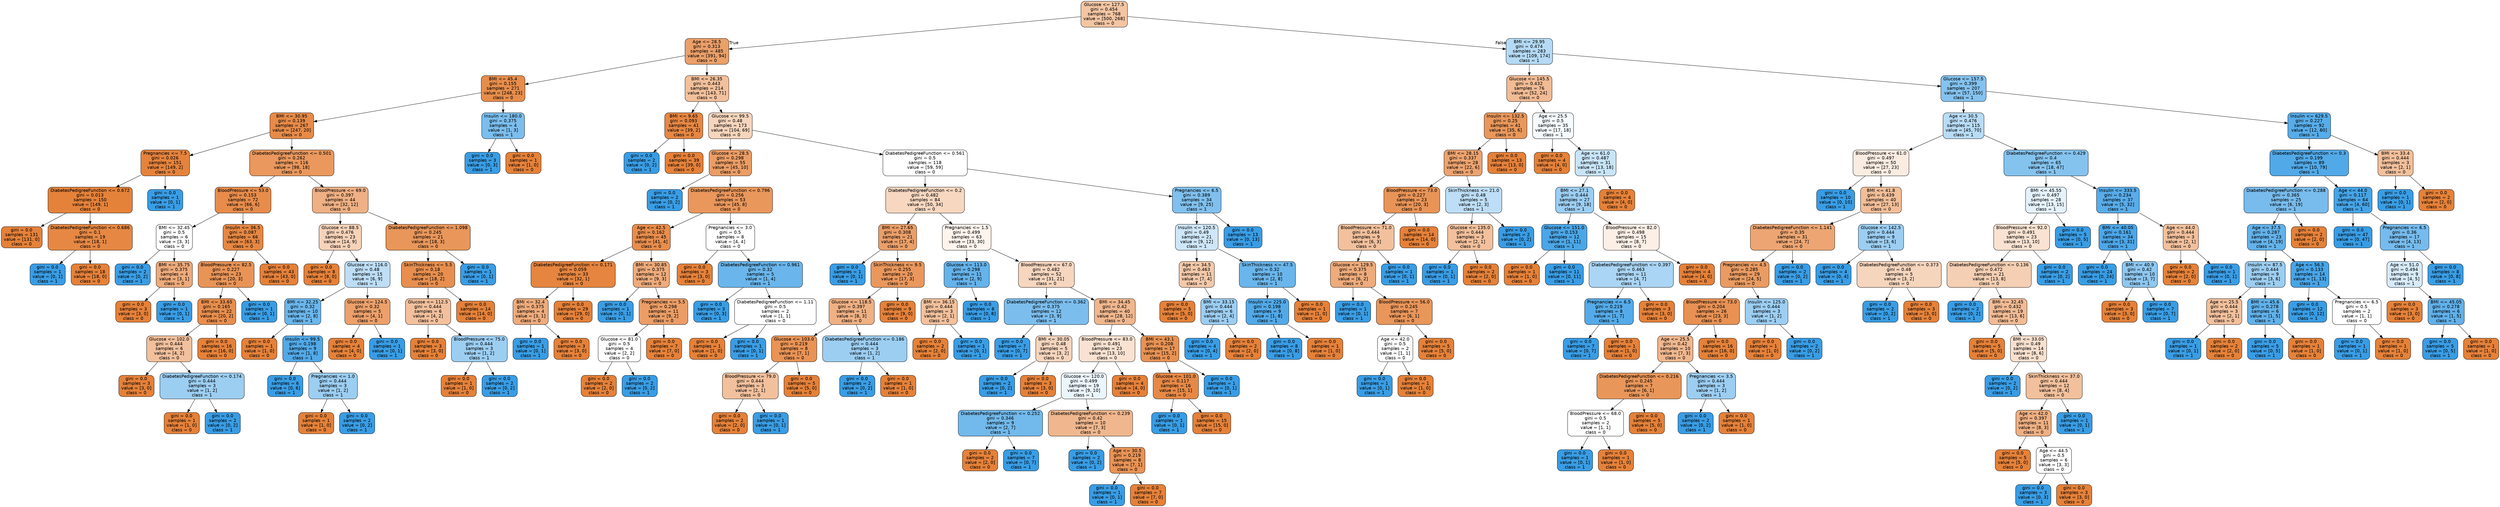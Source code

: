 digraph Tree {
node [shape=box, style="filled, rounded", color="black", fontname="helvetica"] ;
edge [fontname="helvetica"] ;
0 [label="Glucose <= 127.5\ngini = 0.454\nsamples = 768\nvalue = [500, 268]\nclass = 0", fillcolor="#f3c5a3"] ;
1 [label="Age <= 28.5\ngini = 0.313\nsamples = 485\nvalue = [391, 94]\nclass = 0", fillcolor="#eb9f69"] ;
0 -> 1 [labeldistance=2.5, labelangle=45, headlabel="True"] ;
2 [label="BMI <= 45.4\ngini = 0.155\nsamples = 271\nvalue = [248, 23]\nclass = 0", fillcolor="#e78d4b"] ;
1 -> 2 ;
3 [label="BMI <= 30.95\ngini = 0.139\nsamples = 267\nvalue = [247, 20]\nclass = 0", fillcolor="#e78b49"] ;
2 -> 3 ;
4 [label="Pregnancies <= 7.5\ngini = 0.026\nsamples = 151\nvalue = [149, 2]\nclass = 0", fillcolor="#e5833c"] ;
3 -> 4 ;
5 [label="DiabetesPedigreeFunction <= 0.672\ngini = 0.013\nsamples = 150\nvalue = [149, 1]\nclass = 0", fillcolor="#e5823a"] ;
4 -> 5 ;
6 [label="gini = 0.0\nsamples = 131\nvalue = [131, 0]\nclass = 0", fillcolor="#e58139"] ;
5 -> 6 ;
7 [label="DiabetesPedigreeFunction <= 0.686\ngini = 0.1\nsamples = 19\nvalue = [18, 1]\nclass = 0", fillcolor="#e68844"] ;
5 -> 7 ;
8 [label="gini = 0.0\nsamples = 1\nvalue = [0, 1]\nclass = 1", fillcolor="#399de5"] ;
7 -> 8 ;
9 [label="gini = 0.0\nsamples = 18\nvalue = [18, 0]\nclass = 0", fillcolor="#e58139"] ;
7 -> 9 ;
10 [label="gini = 0.0\nsamples = 1\nvalue = [0, 1]\nclass = 1", fillcolor="#399de5"] ;
4 -> 10 ;
11 [label="DiabetesPedigreeFunction <= 0.501\ngini = 0.262\nsamples = 116\nvalue = [98, 18]\nclass = 0", fillcolor="#ea985d"] ;
3 -> 11 ;
12 [label="BloodPressure <= 53.0\ngini = 0.153\nsamples = 72\nvalue = [66, 6]\nclass = 0", fillcolor="#e78c4b"] ;
11 -> 12 ;
13 [label="BMI <= 32.45\ngini = 0.5\nsamples = 6\nvalue = [3, 3]\nclass = 0", fillcolor="#ffffff"] ;
12 -> 13 ;
14 [label="gini = 0.0\nsamples = 2\nvalue = [0, 2]\nclass = 1", fillcolor="#399de5"] ;
13 -> 14 ;
15 [label="BMI <= 35.75\ngini = 0.375\nsamples = 4\nvalue = [3, 1]\nclass = 0", fillcolor="#eeab7b"] ;
13 -> 15 ;
16 [label="gini = 0.0\nsamples = 3\nvalue = [3, 0]\nclass = 0", fillcolor="#e58139"] ;
15 -> 16 ;
17 [label="gini = 0.0\nsamples = 1\nvalue = [0, 1]\nclass = 1", fillcolor="#399de5"] ;
15 -> 17 ;
18 [label="Insulin <= 36.5\ngini = 0.087\nsamples = 66\nvalue = [63, 3]\nclass = 0", fillcolor="#e68742"] ;
12 -> 18 ;
19 [label="BloodPressure <= 82.5\ngini = 0.227\nsamples = 23\nvalue = [20, 3]\nclass = 0", fillcolor="#e99457"] ;
18 -> 19 ;
20 [label="BMI <= 33.65\ngini = 0.165\nsamples = 22\nvalue = [20, 2]\nclass = 0", fillcolor="#e88e4d"] ;
19 -> 20 ;
21 [label="Glucose <= 102.0\ngini = 0.444\nsamples = 6\nvalue = [4, 2]\nclass = 0", fillcolor="#f2c09c"] ;
20 -> 21 ;
22 [label="gini = 0.0\nsamples = 3\nvalue = [3, 0]\nclass = 0", fillcolor="#e58139"] ;
21 -> 22 ;
23 [label="DiabetesPedigreeFunction <= 0.174\ngini = 0.444\nsamples = 3\nvalue = [1, 2]\nclass = 1", fillcolor="#9ccef2"] ;
21 -> 23 ;
24 [label="gini = 0.0\nsamples = 1\nvalue = [1, 0]\nclass = 0", fillcolor="#e58139"] ;
23 -> 24 ;
25 [label="gini = 0.0\nsamples = 2\nvalue = [0, 2]\nclass = 1", fillcolor="#399de5"] ;
23 -> 25 ;
26 [label="gini = 0.0\nsamples = 16\nvalue = [16, 0]\nclass = 0", fillcolor="#e58139"] ;
20 -> 26 ;
27 [label="gini = 0.0\nsamples = 1\nvalue = [0, 1]\nclass = 1", fillcolor="#399de5"] ;
19 -> 27 ;
28 [label="gini = 0.0\nsamples = 43\nvalue = [43, 0]\nclass = 0", fillcolor="#e58139"] ;
18 -> 28 ;
29 [label="BloodPressure <= 69.0\ngini = 0.397\nsamples = 44\nvalue = [32, 12]\nclass = 0", fillcolor="#efb083"] ;
11 -> 29 ;
30 [label="Glucose <= 88.5\ngini = 0.476\nsamples = 23\nvalue = [14, 9]\nclass = 0", fillcolor="#f6d2b8"] ;
29 -> 30 ;
31 [label="gini = 0.0\nsamples = 8\nvalue = [8, 0]\nclass = 0", fillcolor="#e58139"] ;
30 -> 31 ;
32 [label="Glucose <= 116.0\ngini = 0.48\nsamples = 15\nvalue = [6, 9]\nclass = 1", fillcolor="#bddef6"] ;
30 -> 32 ;
33 [label="BMI <= 32.25\ngini = 0.32\nsamples = 10\nvalue = [2, 8]\nclass = 1", fillcolor="#6ab6ec"] ;
32 -> 33 ;
34 [label="gini = 0.0\nsamples = 1\nvalue = [1, 0]\nclass = 0", fillcolor="#e58139"] ;
33 -> 34 ;
35 [label="Insulin <= 99.5\ngini = 0.198\nsamples = 9\nvalue = [1, 8]\nclass = 1", fillcolor="#52a9e8"] ;
33 -> 35 ;
36 [label="gini = 0.0\nsamples = 6\nvalue = [0, 6]\nclass = 1", fillcolor="#399de5"] ;
35 -> 36 ;
37 [label="Pregnancies <= 1.0\ngini = 0.444\nsamples = 3\nvalue = [1, 2]\nclass = 1", fillcolor="#9ccef2"] ;
35 -> 37 ;
38 [label="gini = 0.0\nsamples = 1\nvalue = [1, 0]\nclass = 0", fillcolor="#e58139"] ;
37 -> 38 ;
39 [label="gini = 0.0\nsamples = 2\nvalue = [0, 2]\nclass = 1", fillcolor="#399de5"] ;
37 -> 39 ;
40 [label="Glucose <= 124.5\ngini = 0.32\nsamples = 5\nvalue = [4, 1]\nclass = 0", fillcolor="#eca06a"] ;
32 -> 40 ;
41 [label="gini = 0.0\nsamples = 4\nvalue = [4, 0]\nclass = 0", fillcolor="#e58139"] ;
40 -> 41 ;
42 [label="gini = 0.0\nsamples = 1\nvalue = [0, 1]\nclass = 1", fillcolor="#399de5"] ;
40 -> 42 ;
43 [label="DiabetesPedigreeFunction <= 1.098\ngini = 0.245\nsamples = 21\nvalue = [18, 3]\nclass = 0", fillcolor="#e9965a"] ;
29 -> 43 ;
44 [label="SkinThickness <= 5.5\ngini = 0.18\nsamples = 20\nvalue = [18, 2]\nclass = 0", fillcolor="#e88f4f"] ;
43 -> 44 ;
45 [label="Glucose <= 112.5\ngini = 0.444\nsamples = 6\nvalue = [4, 2]\nclass = 0", fillcolor="#f2c09c"] ;
44 -> 45 ;
46 [label="gini = 0.0\nsamples = 3\nvalue = [3, 0]\nclass = 0", fillcolor="#e58139"] ;
45 -> 46 ;
47 [label="BloodPressure <= 75.0\ngini = 0.444\nsamples = 3\nvalue = [1, 2]\nclass = 1", fillcolor="#9ccef2"] ;
45 -> 47 ;
48 [label="gini = 0.0\nsamples = 1\nvalue = [1, 0]\nclass = 0", fillcolor="#e58139"] ;
47 -> 48 ;
49 [label="gini = 0.0\nsamples = 2\nvalue = [0, 2]\nclass = 1", fillcolor="#399de5"] ;
47 -> 49 ;
50 [label="gini = 0.0\nsamples = 14\nvalue = [14, 0]\nclass = 0", fillcolor="#e58139"] ;
44 -> 50 ;
51 [label="gini = 0.0\nsamples = 1\nvalue = [0, 1]\nclass = 1", fillcolor="#399de5"] ;
43 -> 51 ;
52 [label="Insulin <= 180.0\ngini = 0.375\nsamples = 4\nvalue = [1, 3]\nclass = 1", fillcolor="#7bbeee"] ;
2 -> 52 ;
53 [label="gini = 0.0\nsamples = 3\nvalue = [0, 3]\nclass = 1", fillcolor="#399de5"] ;
52 -> 53 ;
54 [label="gini = 0.0\nsamples = 1\nvalue = [1, 0]\nclass = 0", fillcolor="#e58139"] ;
52 -> 54 ;
55 [label="BMI <= 26.35\ngini = 0.443\nsamples = 214\nvalue = [143, 71]\nclass = 0", fillcolor="#f2c09b"] ;
1 -> 55 ;
56 [label="BMI <= 9.65\ngini = 0.093\nsamples = 41\nvalue = [39, 2]\nclass = 0", fillcolor="#e68743"] ;
55 -> 56 ;
57 [label="gini = 0.0\nsamples = 2\nvalue = [0, 2]\nclass = 1", fillcolor="#399de5"] ;
56 -> 57 ;
58 [label="gini = 0.0\nsamples = 39\nvalue = [39, 0]\nclass = 0", fillcolor="#e58139"] ;
56 -> 58 ;
59 [label="Glucose <= 99.5\ngini = 0.48\nsamples = 173\nvalue = [104, 69]\nclass = 0", fillcolor="#f6d5bc"] ;
55 -> 59 ;
60 [label="Glucose <= 28.5\ngini = 0.298\nsamples = 55\nvalue = [45, 10]\nclass = 0", fillcolor="#eb9d65"] ;
59 -> 60 ;
61 [label="gini = 0.0\nsamples = 2\nvalue = [0, 2]\nclass = 1", fillcolor="#399de5"] ;
60 -> 61 ;
62 [label="DiabetesPedigreeFunction <= 0.796\ngini = 0.256\nsamples = 53\nvalue = [45, 8]\nclass = 0", fillcolor="#ea975c"] ;
60 -> 62 ;
63 [label="Age <= 42.5\ngini = 0.162\nsamples = 45\nvalue = [41, 4]\nclass = 0", fillcolor="#e88d4c"] ;
62 -> 63 ;
64 [label="DiabetesPedigreeFunction <= 0.171\ngini = 0.059\nsamples = 33\nvalue = [32, 1]\nclass = 0", fillcolor="#e6853f"] ;
63 -> 64 ;
65 [label="BMI <= 32.4\ngini = 0.375\nsamples = 4\nvalue = [3, 1]\nclass = 0", fillcolor="#eeab7b"] ;
64 -> 65 ;
66 [label="gini = 0.0\nsamples = 1\nvalue = [0, 1]\nclass = 1", fillcolor="#399de5"] ;
65 -> 66 ;
67 [label="gini = 0.0\nsamples = 3\nvalue = [3, 0]\nclass = 0", fillcolor="#e58139"] ;
65 -> 67 ;
68 [label="gini = 0.0\nsamples = 29\nvalue = [29, 0]\nclass = 0", fillcolor="#e58139"] ;
64 -> 68 ;
69 [label="BMI <= 30.85\ngini = 0.375\nsamples = 12\nvalue = [9, 3]\nclass = 0", fillcolor="#eeab7b"] ;
63 -> 69 ;
70 [label="gini = 0.0\nsamples = 1\nvalue = [0, 1]\nclass = 1", fillcolor="#399de5"] ;
69 -> 70 ;
71 [label="Pregnancies <= 5.5\ngini = 0.298\nsamples = 11\nvalue = [9, 2]\nclass = 0", fillcolor="#eb9d65"] ;
69 -> 71 ;
72 [label="Glucose <= 81.0\ngini = 0.5\nsamples = 4\nvalue = [2, 2]\nclass = 0", fillcolor="#ffffff"] ;
71 -> 72 ;
73 [label="gini = 0.0\nsamples = 2\nvalue = [2, 0]\nclass = 0", fillcolor="#e58139"] ;
72 -> 73 ;
74 [label="gini = 0.0\nsamples = 2\nvalue = [0, 2]\nclass = 1", fillcolor="#399de5"] ;
72 -> 74 ;
75 [label="gini = 0.0\nsamples = 7\nvalue = [7, 0]\nclass = 0", fillcolor="#e58139"] ;
71 -> 75 ;
76 [label="Pregnancies <= 3.0\ngini = 0.5\nsamples = 8\nvalue = [4, 4]\nclass = 0", fillcolor="#ffffff"] ;
62 -> 76 ;
77 [label="gini = 0.0\nsamples = 3\nvalue = [3, 0]\nclass = 0", fillcolor="#e58139"] ;
76 -> 77 ;
78 [label="DiabetesPedigreeFunction <= 0.961\ngini = 0.32\nsamples = 5\nvalue = [1, 4]\nclass = 1", fillcolor="#6ab6ec"] ;
76 -> 78 ;
79 [label="gini = 0.0\nsamples = 3\nvalue = [0, 3]\nclass = 1", fillcolor="#399de5"] ;
78 -> 79 ;
80 [label="DiabetesPedigreeFunction <= 1.11\ngini = 0.5\nsamples = 2\nvalue = [1, 1]\nclass = 0", fillcolor="#ffffff"] ;
78 -> 80 ;
81 [label="gini = 0.0\nsamples = 1\nvalue = [1, 0]\nclass = 0", fillcolor="#e58139"] ;
80 -> 81 ;
82 [label="gini = 0.0\nsamples = 1\nvalue = [0, 1]\nclass = 1", fillcolor="#399de5"] ;
80 -> 82 ;
83 [label="DiabetesPedigreeFunction <= 0.561\ngini = 0.5\nsamples = 118\nvalue = [59, 59]\nclass = 0", fillcolor="#ffffff"] ;
59 -> 83 ;
84 [label="DiabetesPedigreeFunction <= 0.2\ngini = 0.482\nsamples = 84\nvalue = [50, 34]\nclass = 0", fillcolor="#f7d7c0"] ;
83 -> 84 ;
85 [label="BMI <= 27.65\ngini = 0.308\nsamples = 21\nvalue = [17, 4]\nclass = 0", fillcolor="#eb9f68"] ;
84 -> 85 ;
86 [label="gini = 0.0\nsamples = 1\nvalue = [0, 1]\nclass = 1", fillcolor="#399de5"] ;
85 -> 86 ;
87 [label="SkinThickness <= 9.5\ngini = 0.255\nsamples = 20\nvalue = [17, 3]\nclass = 0", fillcolor="#ea975c"] ;
85 -> 87 ;
88 [label="Glucose <= 118.5\ngini = 0.397\nsamples = 11\nvalue = [8, 3]\nclass = 0", fillcolor="#efb083"] ;
87 -> 88 ;
89 [label="Glucose <= 103.0\ngini = 0.219\nsamples = 8\nvalue = [7, 1]\nclass = 0", fillcolor="#e99355"] ;
88 -> 89 ;
90 [label="BloodPressure <= 79.0\ngini = 0.444\nsamples = 3\nvalue = [2, 1]\nclass = 0", fillcolor="#f2c09c"] ;
89 -> 90 ;
91 [label="gini = 0.0\nsamples = 2\nvalue = [2, 0]\nclass = 0", fillcolor="#e58139"] ;
90 -> 91 ;
92 [label="gini = 0.0\nsamples = 1\nvalue = [0, 1]\nclass = 1", fillcolor="#399de5"] ;
90 -> 92 ;
93 [label="gini = 0.0\nsamples = 5\nvalue = [5, 0]\nclass = 0", fillcolor="#e58139"] ;
89 -> 93 ;
94 [label="DiabetesPedigreeFunction <= 0.186\ngini = 0.444\nsamples = 3\nvalue = [1, 2]\nclass = 1", fillcolor="#9ccef2"] ;
88 -> 94 ;
95 [label="gini = 0.0\nsamples = 2\nvalue = [0, 2]\nclass = 1", fillcolor="#399de5"] ;
94 -> 95 ;
96 [label="gini = 0.0\nsamples = 1\nvalue = [1, 0]\nclass = 0", fillcolor="#e58139"] ;
94 -> 96 ;
97 [label="gini = 0.0\nsamples = 9\nvalue = [9, 0]\nclass = 0", fillcolor="#e58139"] ;
87 -> 97 ;
98 [label="Pregnancies <= 1.5\ngini = 0.499\nsamples = 63\nvalue = [33, 30]\nclass = 0", fillcolor="#fdf4ed"] ;
84 -> 98 ;
99 [label="Glucose <= 113.0\ngini = 0.298\nsamples = 11\nvalue = [2, 9]\nclass = 1", fillcolor="#65b3eb"] ;
98 -> 99 ;
100 [label="BMI <= 36.15\ngini = 0.444\nsamples = 3\nvalue = [2, 1]\nclass = 0", fillcolor="#f2c09c"] ;
99 -> 100 ;
101 [label="gini = 0.0\nsamples = 2\nvalue = [2, 0]\nclass = 0", fillcolor="#e58139"] ;
100 -> 101 ;
102 [label="gini = 0.0\nsamples = 1\nvalue = [0, 1]\nclass = 1", fillcolor="#399de5"] ;
100 -> 102 ;
103 [label="gini = 0.0\nsamples = 8\nvalue = [0, 8]\nclass = 1", fillcolor="#399de5"] ;
99 -> 103 ;
104 [label="BloodPressure <= 67.0\ngini = 0.482\nsamples = 52\nvalue = [31, 21]\nclass = 0", fillcolor="#f7d6bf"] ;
98 -> 104 ;
105 [label="DiabetesPedigreeFunction <= 0.362\ngini = 0.375\nsamples = 12\nvalue = [3, 9]\nclass = 1", fillcolor="#7bbeee"] ;
104 -> 105 ;
106 [label="gini = 0.0\nsamples = 7\nvalue = [0, 7]\nclass = 1", fillcolor="#399de5"] ;
105 -> 106 ;
107 [label="BMI <= 30.05\ngini = 0.48\nsamples = 5\nvalue = [3, 2]\nclass = 0", fillcolor="#f6d5bd"] ;
105 -> 107 ;
108 [label="gini = 0.0\nsamples = 2\nvalue = [0, 2]\nclass = 1", fillcolor="#399de5"] ;
107 -> 108 ;
109 [label="gini = 0.0\nsamples = 3\nvalue = [3, 0]\nclass = 0", fillcolor="#e58139"] ;
107 -> 109 ;
110 [label="BMI <= 34.45\ngini = 0.42\nsamples = 40\nvalue = [28, 12]\nclass = 0", fillcolor="#f0b78e"] ;
104 -> 110 ;
111 [label="BloodPressure <= 83.0\ngini = 0.491\nsamples = 23\nvalue = [13, 10]\nclass = 0", fillcolor="#f9e2d1"] ;
110 -> 111 ;
112 [label="Glucose <= 120.0\ngini = 0.499\nsamples = 19\nvalue = [9, 10]\nclass = 1", fillcolor="#ebf5fc"] ;
111 -> 112 ;
113 [label="DiabetesPedigreeFunction <= 0.252\ngini = 0.346\nsamples = 9\nvalue = [2, 7]\nclass = 1", fillcolor="#72b9ec"] ;
112 -> 113 ;
114 [label="gini = 0.0\nsamples = 2\nvalue = [2, 0]\nclass = 0", fillcolor="#e58139"] ;
113 -> 114 ;
115 [label="gini = 0.0\nsamples = 7\nvalue = [0, 7]\nclass = 1", fillcolor="#399de5"] ;
113 -> 115 ;
116 [label="DiabetesPedigreeFunction <= 0.239\ngini = 0.42\nsamples = 10\nvalue = [7, 3]\nclass = 0", fillcolor="#f0b78e"] ;
112 -> 116 ;
117 [label="gini = 0.0\nsamples = 2\nvalue = [0, 2]\nclass = 1", fillcolor="#399de5"] ;
116 -> 117 ;
118 [label="Age <= 30.5\ngini = 0.219\nsamples = 8\nvalue = [7, 1]\nclass = 0", fillcolor="#e99355"] ;
116 -> 118 ;
119 [label="gini = 0.0\nsamples = 1\nvalue = [0, 1]\nclass = 1", fillcolor="#399de5"] ;
118 -> 119 ;
120 [label="gini = 0.0\nsamples = 7\nvalue = [7, 0]\nclass = 0", fillcolor="#e58139"] ;
118 -> 120 ;
121 [label="gini = 0.0\nsamples = 4\nvalue = [4, 0]\nclass = 0", fillcolor="#e58139"] ;
111 -> 121 ;
122 [label="BMI <= 43.1\ngini = 0.208\nsamples = 17\nvalue = [15, 2]\nclass = 0", fillcolor="#e89253"] ;
110 -> 122 ;
123 [label="Glucose <= 101.0\ngini = 0.117\nsamples = 16\nvalue = [15, 1]\nclass = 0", fillcolor="#e78946"] ;
122 -> 123 ;
124 [label="gini = 0.0\nsamples = 1\nvalue = [0, 1]\nclass = 1", fillcolor="#399de5"] ;
123 -> 124 ;
125 [label="gini = 0.0\nsamples = 15\nvalue = [15, 0]\nclass = 0", fillcolor="#e58139"] ;
123 -> 125 ;
126 [label="gini = 0.0\nsamples = 1\nvalue = [0, 1]\nclass = 1", fillcolor="#399de5"] ;
122 -> 126 ;
127 [label="Pregnancies <= 6.5\ngini = 0.389\nsamples = 34\nvalue = [9, 25]\nclass = 1", fillcolor="#80c0ee"] ;
83 -> 127 ;
128 [label="Insulin <= 120.5\ngini = 0.49\nsamples = 21\nvalue = [9, 12]\nclass = 1", fillcolor="#cee6f8"] ;
127 -> 128 ;
129 [label="Age <= 34.5\ngini = 0.463\nsamples = 11\nvalue = [7, 4]\nclass = 0", fillcolor="#f4c9aa"] ;
128 -> 129 ;
130 [label="gini = 0.0\nsamples = 5\nvalue = [5, 0]\nclass = 0", fillcolor="#e58139"] ;
129 -> 130 ;
131 [label="BMI <= 33.15\ngini = 0.444\nsamples = 6\nvalue = [2, 4]\nclass = 1", fillcolor="#9ccef2"] ;
129 -> 131 ;
132 [label="gini = 0.0\nsamples = 4\nvalue = [0, 4]\nclass = 1", fillcolor="#399de5"] ;
131 -> 132 ;
133 [label="gini = 0.0\nsamples = 2\nvalue = [2, 0]\nclass = 0", fillcolor="#e58139"] ;
131 -> 133 ;
134 [label="SkinThickness <= 47.5\ngini = 0.32\nsamples = 10\nvalue = [2, 8]\nclass = 1", fillcolor="#6ab6ec"] ;
128 -> 134 ;
135 [label="Insulin <= 225.0\ngini = 0.198\nsamples = 9\nvalue = [1, 8]\nclass = 1", fillcolor="#52a9e8"] ;
134 -> 135 ;
136 [label="gini = 0.0\nsamples = 8\nvalue = [0, 8]\nclass = 1", fillcolor="#399de5"] ;
135 -> 136 ;
137 [label="gini = 0.0\nsamples = 1\nvalue = [1, 0]\nclass = 0", fillcolor="#e58139"] ;
135 -> 137 ;
138 [label="gini = 0.0\nsamples = 1\nvalue = [1, 0]\nclass = 0", fillcolor="#e58139"] ;
134 -> 138 ;
139 [label="gini = 0.0\nsamples = 13\nvalue = [0, 13]\nclass = 1", fillcolor="#399de5"] ;
127 -> 139 ;
140 [label="BMI <= 29.95\ngini = 0.474\nsamples = 283\nvalue = [109, 174]\nclass = 1", fillcolor="#b5daf5"] ;
0 -> 140 [labeldistance=2.5, labelangle=-45, headlabel="False"] ;
141 [label="Glucose <= 145.5\ngini = 0.432\nsamples = 76\nvalue = [52, 24]\nclass = 0", fillcolor="#f1bb94"] ;
140 -> 141 ;
142 [label="Insulin <= 132.5\ngini = 0.25\nsamples = 41\nvalue = [35, 6]\nclass = 0", fillcolor="#e9975b"] ;
141 -> 142 ;
143 [label="BMI <= 28.15\ngini = 0.337\nsamples = 28\nvalue = [22, 6]\nclass = 0", fillcolor="#eca36f"] ;
142 -> 143 ;
144 [label="BloodPressure <= 73.0\ngini = 0.227\nsamples = 23\nvalue = [20, 3]\nclass = 0", fillcolor="#e99457"] ;
143 -> 144 ;
145 [label="BloodPressure <= 71.0\ngini = 0.444\nsamples = 9\nvalue = [6, 3]\nclass = 0", fillcolor="#f2c09c"] ;
144 -> 145 ;
146 [label="Glucose <= 129.5\ngini = 0.375\nsamples = 8\nvalue = [6, 2]\nclass = 0", fillcolor="#eeab7b"] ;
145 -> 146 ;
147 [label="gini = 0.0\nsamples = 1\nvalue = [0, 1]\nclass = 1", fillcolor="#399de5"] ;
146 -> 147 ;
148 [label="BloodPressure <= 56.0\ngini = 0.245\nsamples = 7\nvalue = [6, 1]\nclass = 0", fillcolor="#e9965a"] ;
146 -> 148 ;
149 [label="Age <= 42.0\ngini = 0.5\nsamples = 2\nvalue = [1, 1]\nclass = 0", fillcolor="#ffffff"] ;
148 -> 149 ;
150 [label="gini = 0.0\nsamples = 1\nvalue = [0, 1]\nclass = 1", fillcolor="#399de5"] ;
149 -> 150 ;
151 [label="gini = 0.0\nsamples = 1\nvalue = [1, 0]\nclass = 0", fillcolor="#e58139"] ;
149 -> 151 ;
152 [label="gini = 0.0\nsamples = 5\nvalue = [5, 0]\nclass = 0", fillcolor="#e58139"] ;
148 -> 152 ;
153 [label="gini = 0.0\nsamples = 1\nvalue = [0, 1]\nclass = 1", fillcolor="#399de5"] ;
145 -> 153 ;
154 [label="gini = 0.0\nsamples = 14\nvalue = [14, 0]\nclass = 0", fillcolor="#e58139"] ;
144 -> 154 ;
155 [label="SkinThickness <= 21.0\ngini = 0.48\nsamples = 5\nvalue = [2, 3]\nclass = 1", fillcolor="#bddef6"] ;
143 -> 155 ;
156 [label="Glucose <= 135.0\ngini = 0.444\nsamples = 3\nvalue = [2, 1]\nclass = 0", fillcolor="#f2c09c"] ;
155 -> 156 ;
157 [label="gini = 0.0\nsamples = 1\nvalue = [0, 1]\nclass = 1", fillcolor="#399de5"] ;
156 -> 157 ;
158 [label="gini = 0.0\nsamples = 2\nvalue = [2, 0]\nclass = 0", fillcolor="#e58139"] ;
156 -> 158 ;
159 [label="gini = 0.0\nsamples = 2\nvalue = [0, 2]\nclass = 1", fillcolor="#399de5"] ;
155 -> 159 ;
160 [label="gini = 0.0\nsamples = 13\nvalue = [13, 0]\nclass = 0", fillcolor="#e58139"] ;
142 -> 160 ;
161 [label="Age <= 25.5\ngini = 0.5\nsamples = 35\nvalue = [17, 18]\nclass = 1", fillcolor="#f4fafe"] ;
141 -> 161 ;
162 [label="gini = 0.0\nsamples = 4\nvalue = [4, 0]\nclass = 0", fillcolor="#e58139"] ;
161 -> 162 ;
163 [label="Age <= 61.0\ngini = 0.487\nsamples = 31\nvalue = [13, 18]\nclass = 1", fillcolor="#c8e4f8"] ;
161 -> 163 ;
164 [label="BMI <= 27.1\ngini = 0.444\nsamples = 27\nvalue = [9, 18]\nclass = 1", fillcolor="#9ccef2"] ;
163 -> 164 ;
165 [label="Glucose <= 151.0\ngini = 0.153\nsamples = 12\nvalue = [1, 11]\nclass = 1", fillcolor="#4ba6e7"] ;
164 -> 165 ;
166 [label="gini = 0.0\nsamples = 1\nvalue = [1, 0]\nclass = 0", fillcolor="#e58139"] ;
165 -> 166 ;
167 [label="gini = 0.0\nsamples = 11\nvalue = [0, 11]\nclass = 1", fillcolor="#399de5"] ;
165 -> 167 ;
168 [label="BloodPressure <= 82.0\ngini = 0.498\nsamples = 15\nvalue = [8, 7]\nclass = 0", fillcolor="#fcefe6"] ;
164 -> 168 ;
169 [label="DiabetesPedigreeFunction <= 0.397\ngini = 0.463\nsamples = 11\nvalue = [4, 7]\nclass = 1", fillcolor="#aad5f4"] ;
168 -> 169 ;
170 [label="Pregnancies <= 6.5\ngini = 0.219\nsamples = 8\nvalue = [1, 7]\nclass = 1", fillcolor="#55abe9"] ;
169 -> 170 ;
171 [label="gini = 0.0\nsamples = 7\nvalue = [0, 7]\nclass = 1", fillcolor="#399de5"] ;
170 -> 171 ;
172 [label="gini = 0.0\nsamples = 1\nvalue = [1, 0]\nclass = 0", fillcolor="#e58139"] ;
170 -> 172 ;
173 [label="gini = 0.0\nsamples = 3\nvalue = [3, 0]\nclass = 0", fillcolor="#e58139"] ;
169 -> 173 ;
174 [label="gini = 0.0\nsamples = 4\nvalue = [4, 0]\nclass = 0", fillcolor="#e58139"] ;
168 -> 174 ;
175 [label="gini = 0.0\nsamples = 4\nvalue = [4, 0]\nclass = 0", fillcolor="#e58139"] ;
163 -> 175 ;
176 [label="Glucose <= 157.5\ngini = 0.399\nsamples = 207\nvalue = [57, 150]\nclass = 1", fillcolor="#84c2ef"] ;
140 -> 176 ;
177 [label="Age <= 30.5\ngini = 0.476\nsamples = 115\nvalue = [45, 70]\nclass = 1", fillcolor="#b8dcf6"] ;
176 -> 177 ;
178 [label="BloodPressure <= 61.0\ngini = 0.497\nsamples = 50\nvalue = [27, 23]\nclass = 0", fillcolor="#fbece2"] ;
177 -> 178 ;
179 [label="gini = 0.0\nsamples = 10\nvalue = [0, 10]\nclass = 1", fillcolor="#399de5"] ;
178 -> 179 ;
180 [label="BMI <= 41.8\ngini = 0.439\nsamples = 40\nvalue = [27, 13]\nclass = 0", fillcolor="#f2be98"] ;
178 -> 180 ;
181 [label="DiabetesPedigreeFunction <= 1.141\ngini = 0.35\nsamples = 31\nvalue = [24, 7]\nclass = 0", fillcolor="#eda673"] ;
180 -> 181 ;
182 [label="Pregnancies <= 4.5\ngini = 0.285\nsamples = 29\nvalue = [24, 5]\nclass = 0", fillcolor="#ea9b62"] ;
181 -> 182 ;
183 [label="BloodPressure <= 73.0\ngini = 0.204\nsamples = 26\nvalue = [23, 3]\nclass = 0", fillcolor="#e89153"] ;
182 -> 183 ;
184 [label="Age <= 25.5\ngini = 0.42\nsamples = 10\nvalue = [7, 3]\nclass = 0", fillcolor="#f0b78e"] ;
183 -> 184 ;
185 [label="DiabetesPedigreeFunction <= 0.216\ngini = 0.245\nsamples = 7\nvalue = [6, 1]\nclass = 0", fillcolor="#e9965a"] ;
184 -> 185 ;
186 [label="BloodPressure <= 68.0\ngini = 0.5\nsamples = 2\nvalue = [1, 1]\nclass = 0", fillcolor="#ffffff"] ;
185 -> 186 ;
187 [label="gini = 0.0\nsamples = 1\nvalue = [0, 1]\nclass = 1", fillcolor="#399de5"] ;
186 -> 187 ;
188 [label="gini = 0.0\nsamples = 1\nvalue = [1, 0]\nclass = 0", fillcolor="#e58139"] ;
186 -> 188 ;
189 [label="gini = 0.0\nsamples = 5\nvalue = [5, 0]\nclass = 0", fillcolor="#e58139"] ;
185 -> 189 ;
190 [label="Pregnancies <= 3.5\ngini = 0.444\nsamples = 3\nvalue = [1, 2]\nclass = 1", fillcolor="#9ccef2"] ;
184 -> 190 ;
191 [label="gini = 0.0\nsamples = 2\nvalue = [0, 2]\nclass = 1", fillcolor="#399de5"] ;
190 -> 191 ;
192 [label="gini = 0.0\nsamples = 1\nvalue = [1, 0]\nclass = 0", fillcolor="#e58139"] ;
190 -> 192 ;
193 [label="gini = 0.0\nsamples = 16\nvalue = [16, 0]\nclass = 0", fillcolor="#e58139"] ;
183 -> 193 ;
194 [label="Insulin <= 125.0\ngini = 0.444\nsamples = 3\nvalue = [1, 2]\nclass = 1", fillcolor="#9ccef2"] ;
182 -> 194 ;
195 [label="gini = 0.0\nsamples = 1\nvalue = [1, 0]\nclass = 0", fillcolor="#e58139"] ;
194 -> 195 ;
196 [label="gini = 0.0\nsamples = 2\nvalue = [0, 2]\nclass = 1", fillcolor="#399de5"] ;
194 -> 196 ;
197 [label="gini = 0.0\nsamples = 2\nvalue = [0, 2]\nclass = 1", fillcolor="#399de5"] ;
181 -> 197 ;
198 [label="Glucose <= 142.5\ngini = 0.444\nsamples = 9\nvalue = [3, 6]\nclass = 1", fillcolor="#9ccef2"] ;
180 -> 198 ;
199 [label="gini = 0.0\nsamples = 4\nvalue = [0, 4]\nclass = 1", fillcolor="#399de5"] ;
198 -> 199 ;
200 [label="DiabetesPedigreeFunction <= 0.373\ngini = 0.48\nsamples = 5\nvalue = [3, 2]\nclass = 0", fillcolor="#f6d5bd"] ;
198 -> 200 ;
201 [label="gini = 0.0\nsamples = 2\nvalue = [0, 2]\nclass = 1", fillcolor="#399de5"] ;
200 -> 201 ;
202 [label="gini = 0.0\nsamples = 3\nvalue = [3, 0]\nclass = 0", fillcolor="#e58139"] ;
200 -> 202 ;
203 [label="DiabetesPedigreeFunction <= 0.429\ngini = 0.4\nsamples = 65\nvalue = [18, 47]\nclass = 1", fillcolor="#85c3ef"] ;
177 -> 203 ;
204 [label="BMI <= 45.55\ngini = 0.497\nsamples = 28\nvalue = [13, 15]\nclass = 1", fillcolor="#e5f2fc"] ;
203 -> 204 ;
205 [label="BloodPressure <= 92.0\ngini = 0.491\nsamples = 23\nvalue = [13, 10]\nclass = 0", fillcolor="#f9e2d1"] ;
204 -> 205 ;
206 [label="DiabetesPedigreeFunction <= 0.136\ngini = 0.472\nsamples = 21\nvalue = [13, 8]\nclass = 0", fillcolor="#f5cfb3"] ;
205 -> 206 ;
207 [label="gini = 0.0\nsamples = 2\nvalue = [0, 2]\nclass = 1", fillcolor="#399de5"] ;
206 -> 207 ;
208 [label="BMI <= 32.45\ngini = 0.432\nsamples = 19\nvalue = [13, 6]\nclass = 0", fillcolor="#f1bb94"] ;
206 -> 208 ;
209 [label="gini = 0.0\nsamples = 5\nvalue = [5, 0]\nclass = 0", fillcolor="#e58139"] ;
208 -> 209 ;
210 [label="BMI <= 33.05\ngini = 0.49\nsamples = 14\nvalue = [8, 6]\nclass = 0", fillcolor="#f8e0ce"] ;
208 -> 210 ;
211 [label="gini = 0.0\nsamples = 2\nvalue = [0, 2]\nclass = 1", fillcolor="#399de5"] ;
210 -> 211 ;
212 [label="SkinThickness <= 37.0\ngini = 0.444\nsamples = 12\nvalue = [8, 4]\nclass = 0", fillcolor="#f2c09c"] ;
210 -> 212 ;
213 [label="Age <= 42.0\ngini = 0.397\nsamples = 11\nvalue = [8, 3]\nclass = 0", fillcolor="#efb083"] ;
212 -> 213 ;
214 [label="gini = 0.0\nsamples = 5\nvalue = [5, 0]\nclass = 0", fillcolor="#e58139"] ;
213 -> 214 ;
215 [label="Age <= 44.5\ngini = 0.5\nsamples = 6\nvalue = [3, 3]\nclass = 0", fillcolor="#ffffff"] ;
213 -> 215 ;
216 [label="gini = 0.0\nsamples = 3\nvalue = [0, 3]\nclass = 1", fillcolor="#399de5"] ;
215 -> 216 ;
217 [label="gini = 0.0\nsamples = 3\nvalue = [3, 0]\nclass = 0", fillcolor="#e58139"] ;
215 -> 217 ;
218 [label="gini = 0.0\nsamples = 1\nvalue = [0, 1]\nclass = 1", fillcolor="#399de5"] ;
212 -> 218 ;
219 [label="gini = 0.0\nsamples = 2\nvalue = [0, 2]\nclass = 1", fillcolor="#399de5"] ;
205 -> 219 ;
220 [label="gini = 0.0\nsamples = 5\nvalue = [0, 5]\nclass = 1", fillcolor="#399de5"] ;
204 -> 220 ;
221 [label="Insulin <= 333.5\ngini = 0.234\nsamples = 37\nvalue = [5, 32]\nclass = 1", fillcolor="#58ace9"] ;
203 -> 221 ;
222 [label="BMI <= 40.05\ngini = 0.161\nsamples = 34\nvalue = [3, 31]\nclass = 1", fillcolor="#4ca6e8"] ;
221 -> 222 ;
223 [label="gini = 0.0\nsamples = 24\nvalue = [0, 24]\nclass = 1", fillcolor="#399de5"] ;
222 -> 223 ;
224 [label="BMI <= 40.9\ngini = 0.42\nsamples = 10\nvalue = [3, 7]\nclass = 1", fillcolor="#8ec7f0"] ;
222 -> 224 ;
225 [label="gini = 0.0\nsamples = 3\nvalue = [3, 0]\nclass = 0", fillcolor="#e58139"] ;
224 -> 225 ;
226 [label="gini = 0.0\nsamples = 7\nvalue = [0, 7]\nclass = 1", fillcolor="#399de5"] ;
224 -> 226 ;
227 [label="Age <= 44.0\ngini = 0.444\nsamples = 3\nvalue = [2, 1]\nclass = 0", fillcolor="#f2c09c"] ;
221 -> 227 ;
228 [label="gini = 0.0\nsamples = 2\nvalue = [2, 0]\nclass = 0", fillcolor="#e58139"] ;
227 -> 228 ;
229 [label="gini = 0.0\nsamples = 1\nvalue = [0, 1]\nclass = 1", fillcolor="#399de5"] ;
227 -> 229 ;
230 [label="Insulin <= 629.5\ngini = 0.227\nsamples = 92\nvalue = [12, 80]\nclass = 1", fillcolor="#57ace9"] ;
176 -> 230 ;
231 [label="DiabetesPedigreeFunction <= 0.3\ngini = 0.199\nsamples = 89\nvalue = [10, 79]\nclass = 1", fillcolor="#52a9e8"] ;
230 -> 231 ;
232 [label="DiabetesPedigreeFunction <= 0.288\ngini = 0.365\nsamples = 25\nvalue = [6, 19]\nclass = 1", fillcolor="#78bced"] ;
231 -> 232 ;
233 [label="Age <= 37.5\ngini = 0.287\nsamples = 23\nvalue = [4, 19]\nclass = 1", fillcolor="#63b2ea"] ;
232 -> 233 ;
234 [label="Insulin <= 87.5\ngini = 0.444\nsamples = 9\nvalue = [3, 6]\nclass = 1", fillcolor="#9ccef2"] ;
233 -> 234 ;
235 [label="Age <= 25.5\ngini = 0.444\nsamples = 3\nvalue = [2, 1]\nclass = 0", fillcolor="#f2c09c"] ;
234 -> 235 ;
236 [label="gini = 0.0\nsamples = 1\nvalue = [0, 1]\nclass = 1", fillcolor="#399de5"] ;
235 -> 236 ;
237 [label="gini = 0.0\nsamples = 2\nvalue = [2, 0]\nclass = 0", fillcolor="#e58139"] ;
235 -> 237 ;
238 [label="BMI <= 45.6\ngini = 0.278\nsamples = 6\nvalue = [1, 5]\nclass = 1", fillcolor="#61b1ea"] ;
234 -> 238 ;
239 [label="gini = 0.0\nsamples = 5\nvalue = [0, 5]\nclass = 1", fillcolor="#399de5"] ;
238 -> 239 ;
240 [label="gini = 0.0\nsamples = 1\nvalue = [1, 0]\nclass = 0", fillcolor="#e58139"] ;
238 -> 240 ;
241 [label="Age <= 56.5\ngini = 0.133\nsamples = 14\nvalue = [1, 13]\nclass = 1", fillcolor="#48a5e7"] ;
233 -> 241 ;
242 [label="gini = 0.0\nsamples = 12\nvalue = [0, 12]\nclass = 1", fillcolor="#399de5"] ;
241 -> 242 ;
243 [label="Pregnancies <= 6.5\ngini = 0.5\nsamples = 2\nvalue = [1, 1]\nclass = 0", fillcolor="#ffffff"] ;
241 -> 243 ;
244 [label="gini = 0.0\nsamples = 1\nvalue = [0, 1]\nclass = 1", fillcolor="#399de5"] ;
243 -> 244 ;
245 [label="gini = 0.0\nsamples = 1\nvalue = [1, 0]\nclass = 0", fillcolor="#e58139"] ;
243 -> 245 ;
246 [label="gini = 0.0\nsamples = 2\nvalue = [2, 0]\nclass = 0", fillcolor="#e58139"] ;
232 -> 246 ;
247 [label="Age <= 44.0\ngini = 0.117\nsamples = 64\nvalue = [4, 60]\nclass = 1", fillcolor="#46a4e7"] ;
231 -> 247 ;
248 [label="gini = 0.0\nsamples = 47\nvalue = [0, 47]\nclass = 1", fillcolor="#399de5"] ;
247 -> 248 ;
249 [label="Pregnancies <= 6.5\ngini = 0.36\nsamples = 17\nvalue = [4, 13]\nclass = 1", fillcolor="#76bbed"] ;
247 -> 249 ;
250 [label="Age <= 51.0\ngini = 0.494\nsamples = 9\nvalue = [4, 5]\nclass = 1", fillcolor="#d7ebfa"] ;
249 -> 250 ;
251 [label="gini = 0.0\nsamples = 3\nvalue = [3, 0]\nclass = 0", fillcolor="#e58139"] ;
250 -> 251 ;
252 [label="BMI <= 45.05\ngini = 0.278\nsamples = 6\nvalue = [1, 5]\nclass = 1", fillcolor="#61b1ea"] ;
250 -> 252 ;
253 [label="gini = 0.0\nsamples = 5\nvalue = [0, 5]\nclass = 1", fillcolor="#399de5"] ;
252 -> 253 ;
254 [label="gini = 0.0\nsamples = 1\nvalue = [1, 0]\nclass = 0", fillcolor="#e58139"] ;
252 -> 254 ;
255 [label="gini = 0.0\nsamples = 8\nvalue = [0, 8]\nclass = 1", fillcolor="#399de5"] ;
249 -> 255 ;
256 [label="BMI <= 33.4\ngini = 0.444\nsamples = 3\nvalue = [2, 1]\nclass = 0", fillcolor="#f2c09c"] ;
230 -> 256 ;
257 [label="gini = 0.0\nsamples = 1\nvalue = [0, 1]\nclass = 1", fillcolor="#399de5"] ;
256 -> 257 ;
258 [label="gini = 0.0\nsamples = 2\nvalue = [2, 0]\nclass = 0", fillcolor="#e58139"] ;
256 -> 258 ;
}